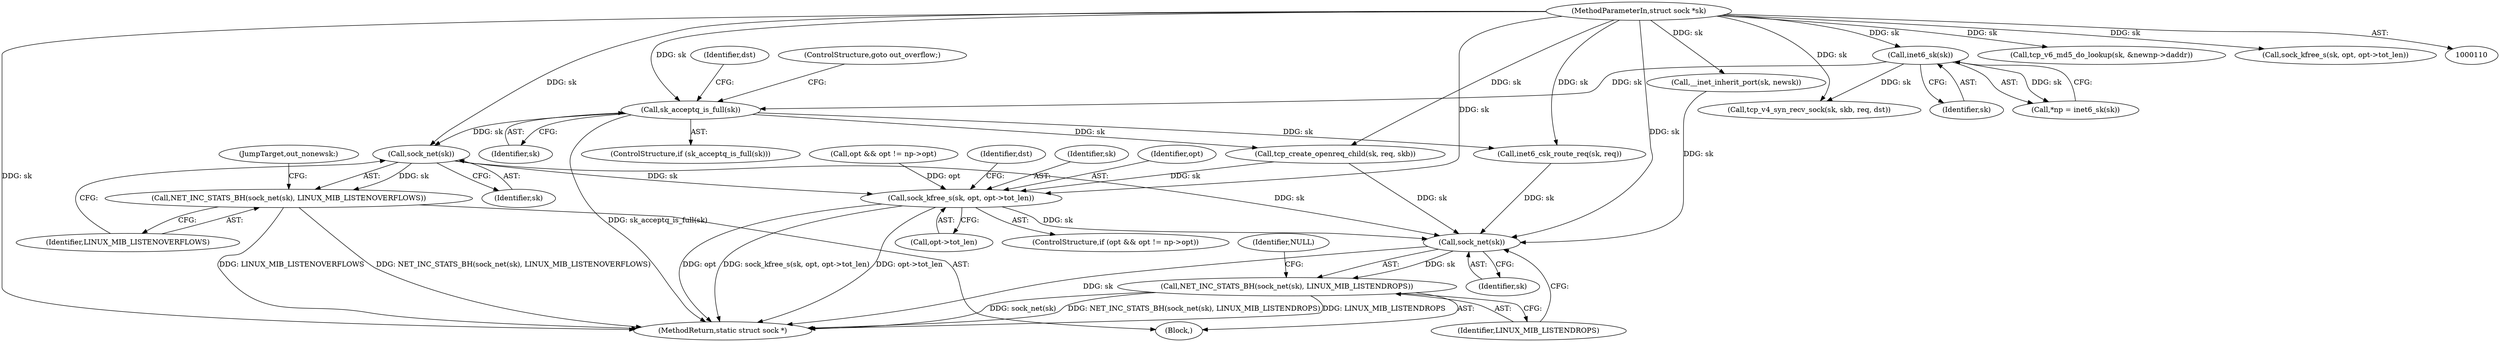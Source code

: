 digraph "0_linux_f6d8bd051c391c1c0458a30b2a7abcd939329259_33@pointer" {
"1000577" [label="(Call,sock_net(sk))"];
"1000266" [label="(Call,sk_acceptq_is_full(sk))"];
"1000121" [label="(Call,inet6_sk(sk))"];
"1000111" [label="(MethodParameterIn,struct sock *sk)"];
"1000576" [label="(Call,NET_INC_STATS_BH(sock_net(sk), LINUX_MIB_LISTENOVERFLOWS))"];
"1000589" [label="(Call,sock_kfree_s(sk, opt, opt->tot_len))"];
"1000599" [label="(Call,sock_net(sk))"];
"1000598" [label="(Call,NET_INC_STATS_BH(sock_net(sk), LINUX_MIB_LISTENDROPS))"];
"1000284" [label="(Call,tcp_create_openreq_child(sk, req, skb))"];
"1000562" [label="(Call,__inet_inherit_port(sk, newsk))"];
"1000267" [label="(Identifier,sk)"];
"1000591" [label="(Identifier,opt)"];
"1000604" [label="(MethodReturn,static struct sock *)"];
"1000592" [label="(Call,opt->tot_len)"];
"1000601" [label="(Identifier,LINUX_MIB_LISTENDROPS)"];
"1000600" [label="(Identifier,sk)"];
"1000119" [label="(Call,*np = inet6_sk(sk))"];
"1000577" [label="(Call,sock_net(sk))"];
"1000275" [label="(Call,inet6_csk_route_req(sk, req))"];
"1000527" [label="(Call,tcp_v6_md5_do_lookup(sk, &newnp->daddr))"];
"1000265" [label="(ControlStructure,if (sk_acceptq_is_full(sk)))"];
"1000576" [label="(Call,NET_INC_STATS_BH(sock_net(sk), LINUX_MIB_LISTENOVERFLOWS))"];
"1000122" [label="(Identifier,sk)"];
"1000266" [label="(Call,sk_acceptq_is_full(sk))"];
"1000271" [label="(Identifier,dst)"];
"1000579" [label="(Identifier,LINUX_MIB_LISTENOVERFLOWS)"];
"1000581" [label="(ControlStructure,if (opt && opt != np->opt))"];
"1000111" [label="(MethodParameterIn,struct sock *sk)"];
"1000115" [label="(Block,)"];
"1000139" [label="(Call,tcp_v4_syn_recv_sock(sk, skb, req, dst))"];
"1000580" [label="(JumpTarget,out_nonewsk:)"];
"1000598" [label="(Call,NET_INC_STATS_BH(sock_net(sk), LINUX_MIB_LISTENDROPS))"];
"1000582" [label="(Call,opt && opt != np->opt)"];
"1000268" [label="(ControlStructure,goto out_overflow;)"];
"1000121" [label="(Call,inet6_sk(sk))"];
"1000599" [label="(Call,sock_net(sk))"];
"1000463" [label="(Call,sock_kfree_s(sk, opt, opt->tot_len))"];
"1000578" [label="(Identifier,sk)"];
"1000596" [label="(Identifier,dst)"];
"1000589" [label="(Call,sock_kfree_s(sk, opt, opt->tot_len))"];
"1000590" [label="(Identifier,sk)"];
"1000603" [label="(Identifier,NULL)"];
"1000577" -> "1000576"  [label="AST: "];
"1000577" -> "1000578"  [label="CFG: "];
"1000578" -> "1000577"  [label="AST: "];
"1000579" -> "1000577"  [label="CFG: "];
"1000577" -> "1000576"  [label="DDG: sk"];
"1000266" -> "1000577"  [label="DDG: sk"];
"1000111" -> "1000577"  [label="DDG: sk"];
"1000577" -> "1000589"  [label="DDG: sk"];
"1000577" -> "1000599"  [label="DDG: sk"];
"1000266" -> "1000265"  [label="AST: "];
"1000266" -> "1000267"  [label="CFG: "];
"1000267" -> "1000266"  [label="AST: "];
"1000268" -> "1000266"  [label="CFG: "];
"1000271" -> "1000266"  [label="CFG: "];
"1000266" -> "1000604"  [label="DDG: sk_acceptq_is_full(sk)"];
"1000121" -> "1000266"  [label="DDG: sk"];
"1000111" -> "1000266"  [label="DDG: sk"];
"1000266" -> "1000275"  [label="DDG: sk"];
"1000266" -> "1000284"  [label="DDG: sk"];
"1000121" -> "1000119"  [label="AST: "];
"1000121" -> "1000122"  [label="CFG: "];
"1000122" -> "1000121"  [label="AST: "];
"1000119" -> "1000121"  [label="CFG: "];
"1000121" -> "1000119"  [label="DDG: sk"];
"1000111" -> "1000121"  [label="DDG: sk"];
"1000121" -> "1000139"  [label="DDG: sk"];
"1000111" -> "1000110"  [label="AST: "];
"1000111" -> "1000604"  [label="DDG: sk"];
"1000111" -> "1000139"  [label="DDG: sk"];
"1000111" -> "1000275"  [label="DDG: sk"];
"1000111" -> "1000284"  [label="DDG: sk"];
"1000111" -> "1000463"  [label="DDG: sk"];
"1000111" -> "1000527"  [label="DDG: sk"];
"1000111" -> "1000562"  [label="DDG: sk"];
"1000111" -> "1000589"  [label="DDG: sk"];
"1000111" -> "1000599"  [label="DDG: sk"];
"1000576" -> "1000115"  [label="AST: "];
"1000576" -> "1000579"  [label="CFG: "];
"1000579" -> "1000576"  [label="AST: "];
"1000580" -> "1000576"  [label="CFG: "];
"1000576" -> "1000604"  [label="DDG: LINUX_MIB_LISTENOVERFLOWS"];
"1000576" -> "1000604"  [label="DDG: NET_INC_STATS_BH(sock_net(sk), LINUX_MIB_LISTENOVERFLOWS)"];
"1000589" -> "1000581"  [label="AST: "];
"1000589" -> "1000592"  [label="CFG: "];
"1000590" -> "1000589"  [label="AST: "];
"1000591" -> "1000589"  [label="AST: "];
"1000592" -> "1000589"  [label="AST: "];
"1000596" -> "1000589"  [label="CFG: "];
"1000589" -> "1000604"  [label="DDG: sock_kfree_s(sk, opt, opt->tot_len)"];
"1000589" -> "1000604"  [label="DDG: opt->tot_len"];
"1000589" -> "1000604"  [label="DDG: opt"];
"1000284" -> "1000589"  [label="DDG: sk"];
"1000582" -> "1000589"  [label="DDG: opt"];
"1000589" -> "1000599"  [label="DDG: sk"];
"1000599" -> "1000598"  [label="AST: "];
"1000599" -> "1000600"  [label="CFG: "];
"1000600" -> "1000599"  [label="AST: "];
"1000601" -> "1000599"  [label="CFG: "];
"1000599" -> "1000604"  [label="DDG: sk"];
"1000599" -> "1000598"  [label="DDG: sk"];
"1000275" -> "1000599"  [label="DDG: sk"];
"1000284" -> "1000599"  [label="DDG: sk"];
"1000562" -> "1000599"  [label="DDG: sk"];
"1000598" -> "1000115"  [label="AST: "];
"1000598" -> "1000601"  [label="CFG: "];
"1000601" -> "1000598"  [label="AST: "];
"1000603" -> "1000598"  [label="CFG: "];
"1000598" -> "1000604"  [label="DDG: sock_net(sk)"];
"1000598" -> "1000604"  [label="DDG: NET_INC_STATS_BH(sock_net(sk), LINUX_MIB_LISTENDROPS)"];
"1000598" -> "1000604"  [label="DDG: LINUX_MIB_LISTENDROPS"];
}
